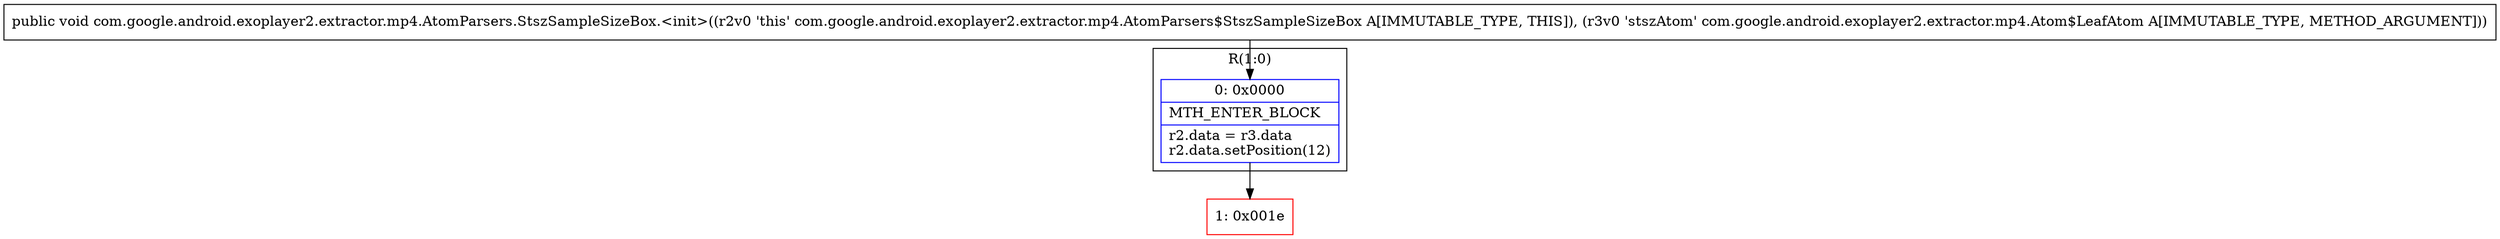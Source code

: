 digraph "CFG forcom.google.android.exoplayer2.extractor.mp4.AtomParsers.StszSampleSizeBox.\<init\>(Lcom\/google\/android\/exoplayer2\/extractor\/mp4\/Atom$LeafAtom;)V" {
subgraph cluster_Region_685961499 {
label = "R(1:0)";
node [shape=record,color=blue];
Node_0 [shape=record,label="{0\:\ 0x0000|MTH_ENTER_BLOCK\l|r2.data = r3.data\lr2.data.setPosition(12)\l}"];
}
Node_1 [shape=record,color=red,label="{1\:\ 0x001e}"];
MethodNode[shape=record,label="{public void com.google.android.exoplayer2.extractor.mp4.AtomParsers.StszSampleSizeBox.\<init\>((r2v0 'this' com.google.android.exoplayer2.extractor.mp4.AtomParsers$StszSampleSizeBox A[IMMUTABLE_TYPE, THIS]), (r3v0 'stszAtom' com.google.android.exoplayer2.extractor.mp4.Atom$LeafAtom A[IMMUTABLE_TYPE, METHOD_ARGUMENT])) }"];
MethodNode -> Node_0;
Node_0 -> Node_1;
}

